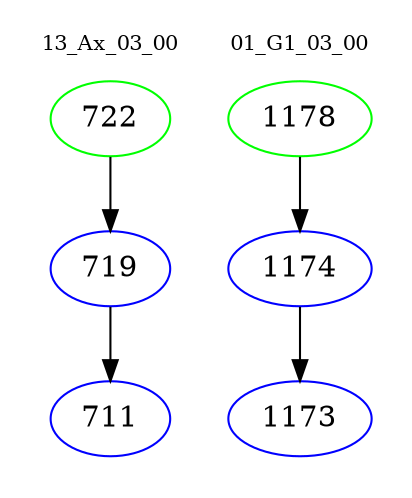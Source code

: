 digraph{
subgraph cluster_0 {
color = white
label = "13_Ax_03_00";
fontsize=10;
T0_722 [label="722", color="green"]
T0_722 -> T0_719 [color="black"]
T0_719 [label="719", color="blue"]
T0_719 -> T0_711 [color="black"]
T0_711 [label="711", color="blue"]
}
subgraph cluster_1 {
color = white
label = "01_G1_03_00";
fontsize=10;
T1_1178 [label="1178", color="green"]
T1_1178 -> T1_1174 [color="black"]
T1_1174 [label="1174", color="blue"]
T1_1174 -> T1_1173 [color="black"]
T1_1173 [label="1173", color="blue"]
}
}
